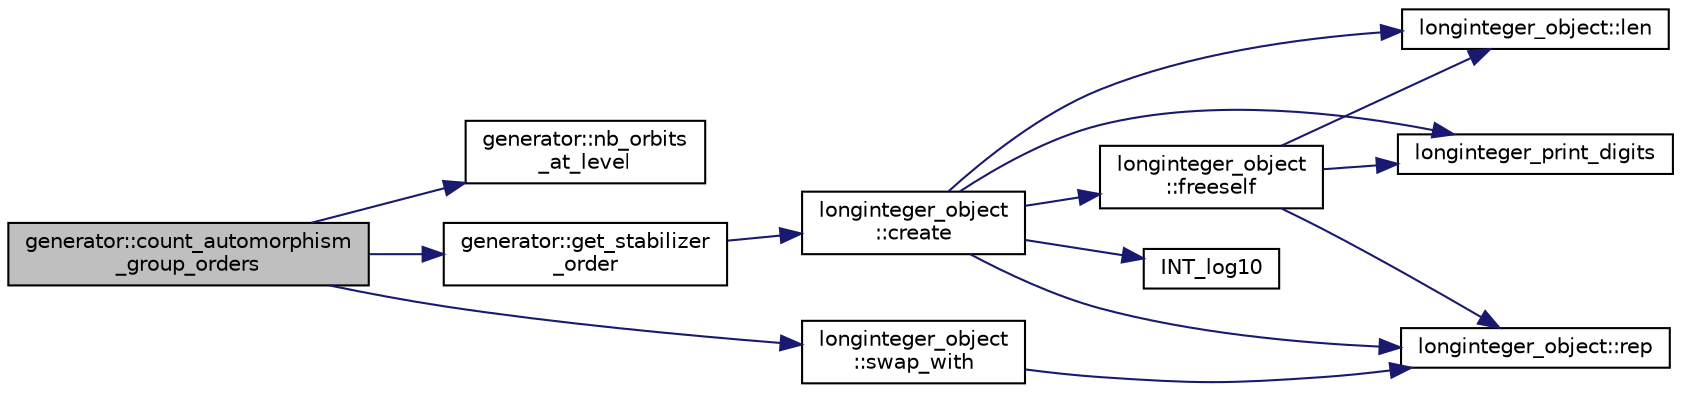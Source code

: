 digraph "generator::count_automorphism_group_orders"
{
  edge [fontname="Helvetica",fontsize="10",labelfontname="Helvetica",labelfontsize="10"];
  node [fontname="Helvetica",fontsize="10",shape=record];
  rankdir="LR";
  Node2403 [label="generator::count_automorphism\l_group_orders",height=0.2,width=0.4,color="black", fillcolor="grey75", style="filled", fontcolor="black"];
  Node2403 -> Node2404 [color="midnightblue",fontsize="10",style="solid",fontname="Helvetica"];
  Node2404 [label="generator::nb_orbits\l_at_level",height=0.2,width=0.4,color="black", fillcolor="white", style="filled",URL="$d7/d73/classgenerator.html#a020f3d8378448310d044a4a24fadf301"];
  Node2403 -> Node2405 [color="midnightblue",fontsize="10",style="solid",fontname="Helvetica"];
  Node2405 [label="generator::get_stabilizer\l_order",height=0.2,width=0.4,color="black", fillcolor="white", style="filled",URL="$d7/d73/classgenerator.html#a2a03fc974c76e47e999f3abc99e6b81d"];
  Node2405 -> Node2406 [color="midnightblue",fontsize="10",style="solid",fontname="Helvetica"];
  Node2406 [label="longinteger_object\l::create",height=0.2,width=0.4,color="black", fillcolor="white", style="filled",URL="$dd/d7e/classlonginteger__object.html#a95d2eebc60849c3963a49298b1f498c2"];
  Node2406 -> Node2407 [color="midnightblue",fontsize="10",style="solid",fontname="Helvetica"];
  Node2407 [label="longinteger_object\l::freeself",height=0.2,width=0.4,color="black", fillcolor="white", style="filled",URL="$dd/d7e/classlonginteger__object.html#a06450f8c4795d81da6d680830ef958a1"];
  Node2407 -> Node2408 [color="midnightblue",fontsize="10",style="solid",fontname="Helvetica"];
  Node2408 [label="longinteger_print_digits",height=0.2,width=0.4,color="black", fillcolor="white", style="filled",URL="$de/dc5/algebra__and__number__theory_8h.html#ac2bac7b12f5b6440b8dad275cd7a157d"];
  Node2407 -> Node2409 [color="midnightblue",fontsize="10",style="solid",fontname="Helvetica"];
  Node2409 [label="longinteger_object::rep",height=0.2,width=0.4,color="black", fillcolor="white", style="filled",URL="$dd/d7e/classlonginteger__object.html#a3ecaf12738cc721d281c416503f241e2"];
  Node2407 -> Node2410 [color="midnightblue",fontsize="10",style="solid",fontname="Helvetica"];
  Node2410 [label="longinteger_object::len",height=0.2,width=0.4,color="black", fillcolor="white", style="filled",URL="$dd/d7e/classlonginteger__object.html#a0bfeae35be8a6fd44ed7f76413596ab1"];
  Node2406 -> Node2411 [color="midnightblue",fontsize="10",style="solid",fontname="Helvetica"];
  Node2411 [label="INT_log10",height=0.2,width=0.4,color="black", fillcolor="white", style="filled",URL="$de/dc5/algebra__and__number__theory_8h.html#a98bc0a6c562370a355165d2538dac250"];
  Node2406 -> Node2408 [color="midnightblue",fontsize="10",style="solid",fontname="Helvetica"];
  Node2406 -> Node2409 [color="midnightblue",fontsize="10",style="solid",fontname="Helvetica"];
  Node2406 -> Node2410 [color="midnightblue",fontsize="10",style="solid",fontname="Helvetica"];
  Node2403 -> Node2412 [color="midnightblue",fontsize="10",style="solid",fontname="Helvetica"];
  Node2412 [label="longinteger_object\l::swap_with",height=0.2,width=0.4,color="black", fillcolor="white", style="filled",URL="$dd/d7e/classlonginteger__object.html#ad5b3a13ab9dd9194219627600890aed5"];
  Node2412 -> Node2409 [color="midnightblue",fontsize="10",style="solid",fontname="Helvetica"];
}
